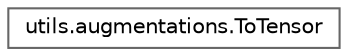 digraph "Graphical Class Hierarchy"
{
 // LATEX_PDF_SIZE
  bgcolor="transparent";
  edge [fontname=Helvetica,fontsize=10,labelfontname=Helvetica,labelfontsize=10];
  node [fontname=Helvetica,fontsize=10,shape=box,height=0.2,width=0.4];
  rankdir="LR";
  Node0 [id="Node000000",label="utils.augmentations.ToTensor",height=0.2,width=0.4,color="grey40", fillcolor="white", style="filled",URL="$classutils_1_1augmentations_1_1_to_tensor.html",tooltip=" "];
}
